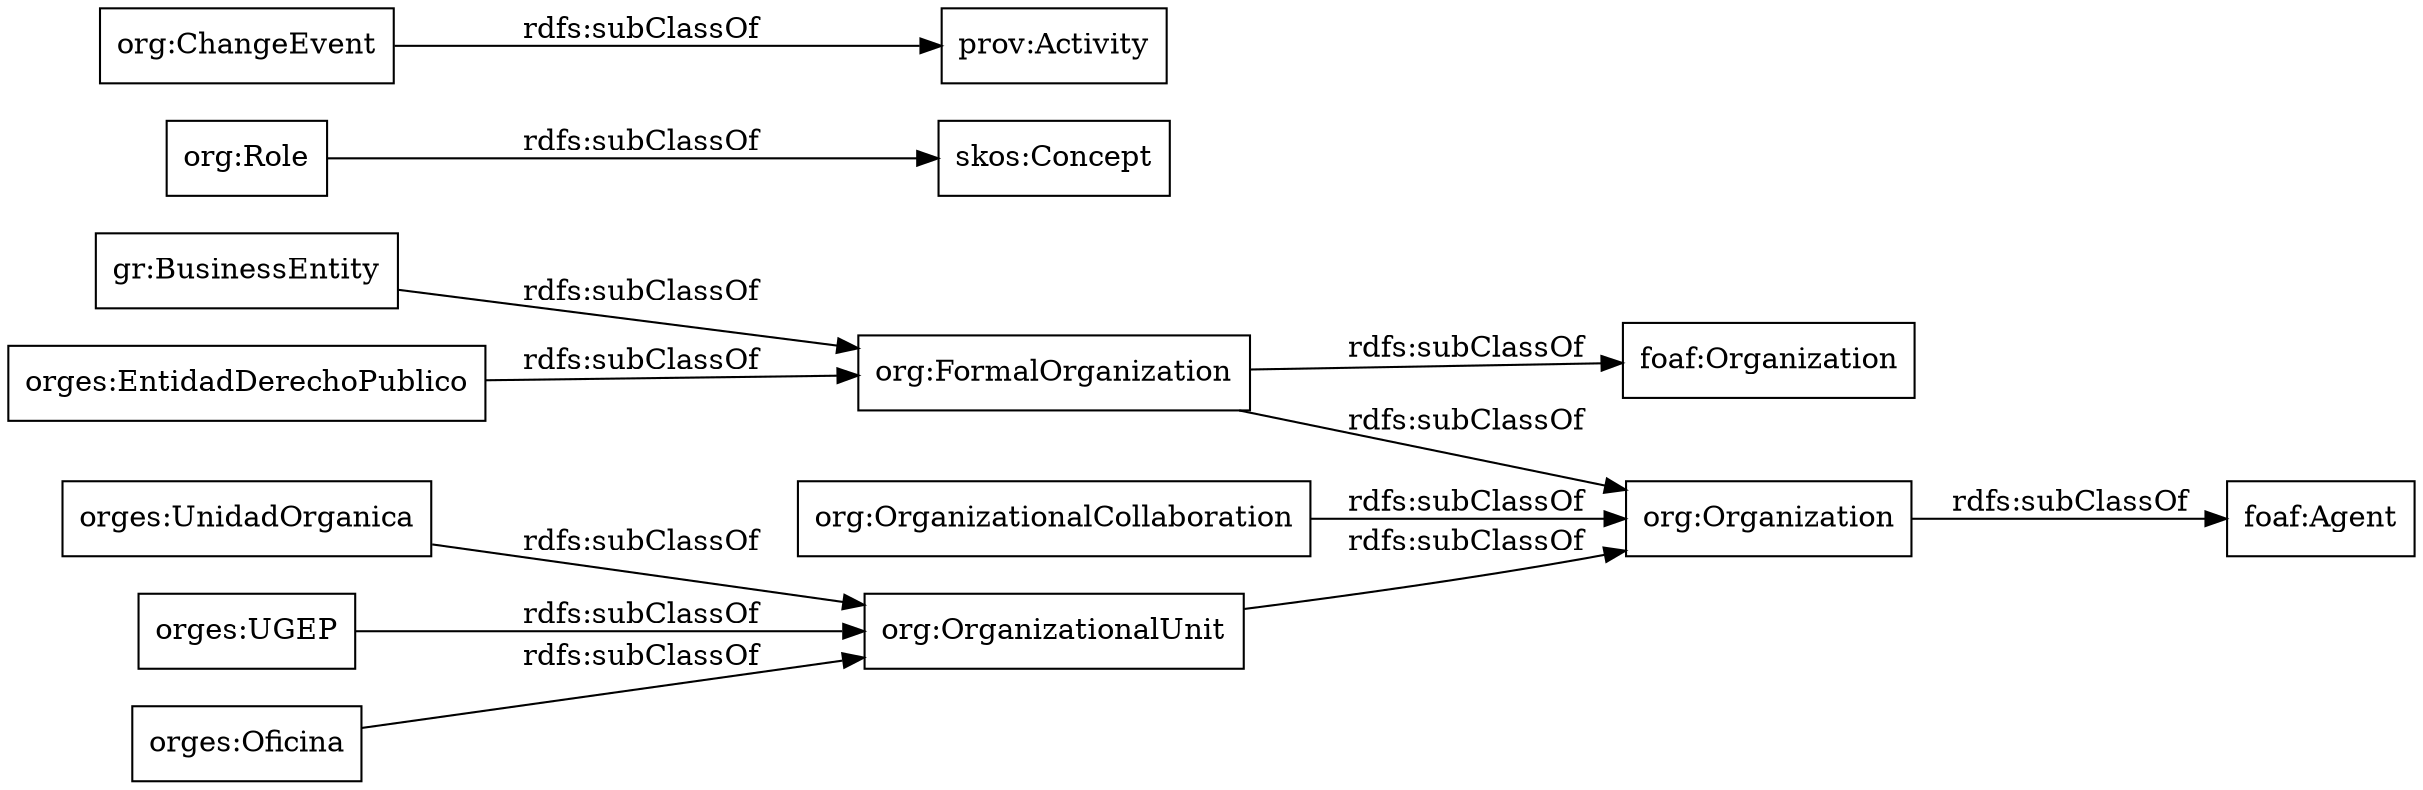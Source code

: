 digraph ar2dtool_diagram { 
rankdir=LR;
size="1000"
node [shape = rectangle, color="black"]; "orges:UnidadOrganica" "orges:UGEP" "orges:Oficina" "orges:EntidadDerechoPublico" "org:FormalOrganization" "org:OrganizationalCollaboration" "org:Organization" "org:Role" "org:OrganizationalUnit" "org:ChangeEvent" ; /*classes style*/
	"gr:BusinessEntity" -> "org:FormalOrganization" [ label = "rdfs:subClassOf" ];
	"org:Organization" -> "foaf:Agent" [ label = "rdfs:subClassOf" ];
	"orges:Oficina" -> "org:OrganizationalUnit" [ label = "rdfs:subClassOf" ];
	"org:Role" -> "skos:Concept" [ label = "rdfs:subClassOf" ];
	"org:ChangeEvent" -> "prov:Activity" [ label = "rdfs:subClassOf" ];
	"orges:UGEP" -> "org:OrganizationalUnit" [ label = "rdfs:subClassOf" ];
	"org:FormalOrganization" -> "org:Organization" [ label = "rdfs:subClassOf" ];
	"org:FormalOrganization" -> "foaf:Organization" [ label = "rdfs:subClassOf" ];
	"orges:EntidadDerechoPublico" -> "org:FormalOrganization" [ label = "rdfs:subClassOf" ];
	"org:OrganizationalCollaboration" -> "org:Organization" [ label = "rdfs:subClassOf" ];
	"orges:UnidadOrganica" -> "org:OrganizationalUnit" [ label = "rdfs:subClassOf" ];
	"org:OrganizationalUnit" -> "org:Organization" [ label = "rdfs:subClassOf" ];

}
